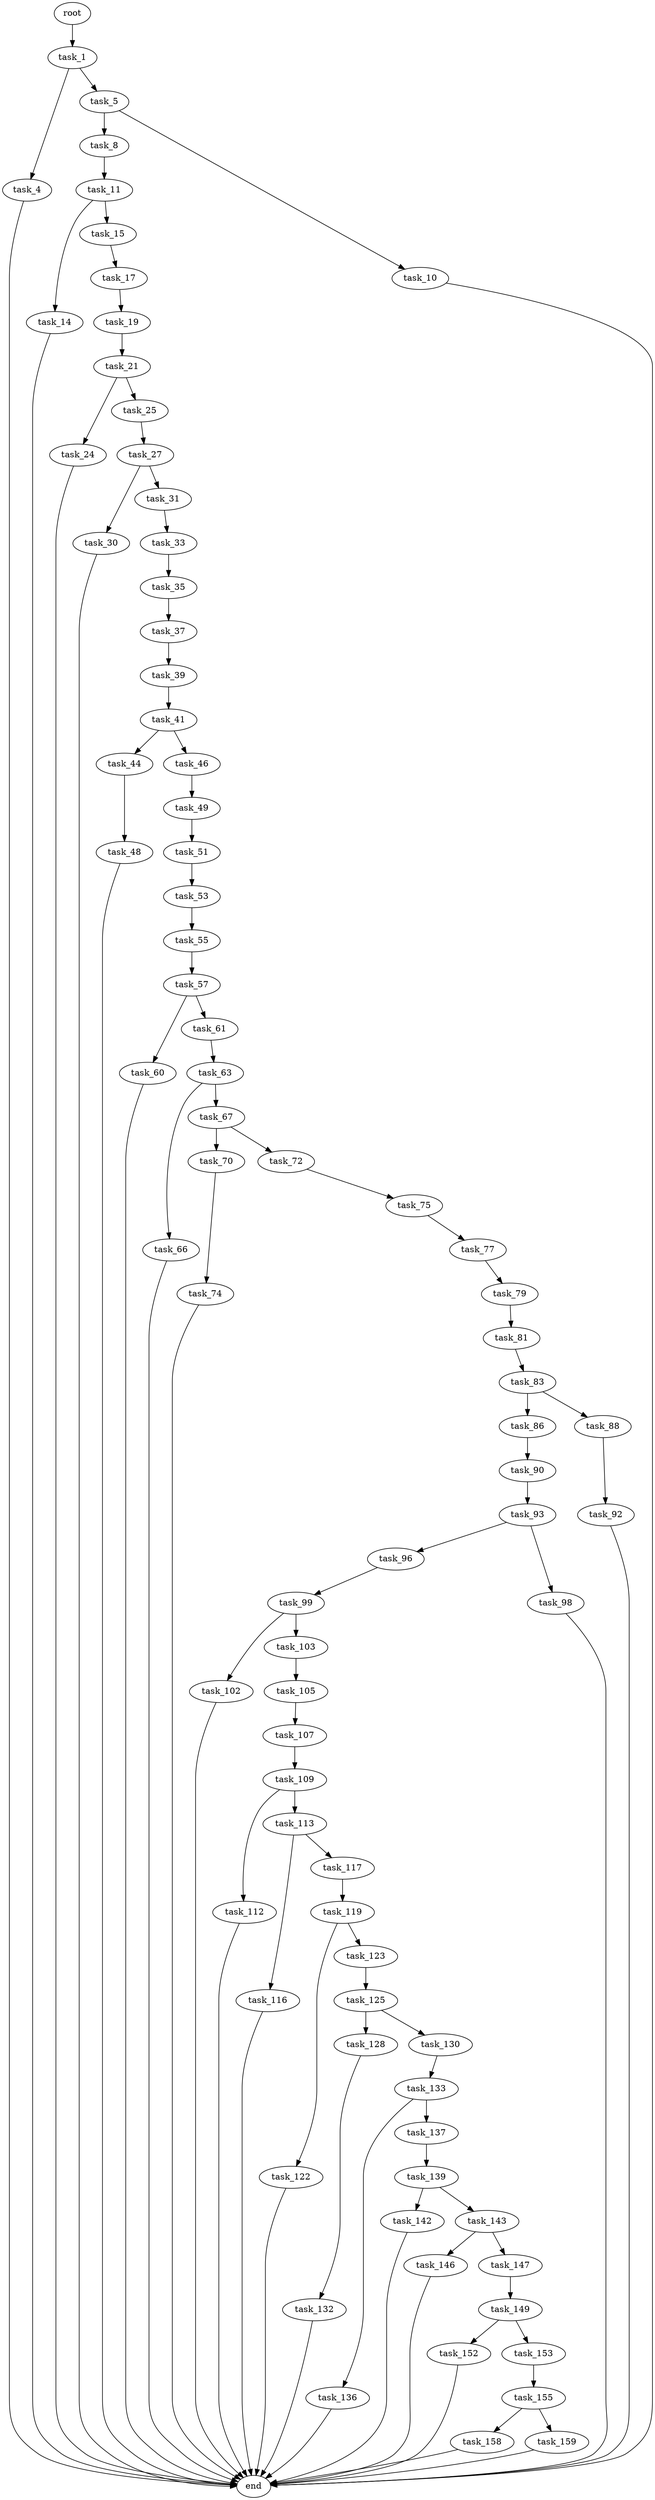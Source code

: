 digraph G {
  root [size="0.000000"];
  task_1 [size="68719476736.000000"];
  task_4 [size="368293445632.000000"];
  task_5 [size="549755813888.000000"];
  task_8 [size="1034203173080.000000"];
  task_10 [size="368293445632.000000"];
  task_11 [size="2695900361.000000"];
  task_14 [size="9861952548.000000"];
  task_15 [size="549755813888.000000"];
  task_17 [size="68495683706.000000"];
  task_19 [size="8589934592.000000"];
  task_21 [size="89266033942.000000"];
  task_24 [size="782757789696.000000"];
  task_25 [size="698342368651.000000"];
  task_27 [size="217863374022.000000"];
  task_30 [size="18678262517.000000"];
  task_31 [size="15239246858.000000"];
  task_33 [size="28991029248.000000"];
  task_35 [size="368857963219.000000"];
  task_37 [size="7849759014.000000"];
  task_39 [size="31793395782.000000"];
  task_41 [size="148089666497.000000"];
  task_44 [size="549755813888.000000"];
  task_46 [size="82682553097.000000"];
  task_48 [size="23073351022.000000"];
  task_49 [size="40688685393.000000"];
  task_51 [size="28991029248.000000"];
  task_53 [size="11528034977.000000"];
  task_55 [size="171112431029.000000"];
  task_57 [size="46531010774.000000"];
  task_60 [size="129420173791.000000"];
  task_61 [size="172422801098.000000"];
  task_63 [size="298051260645.000000"];
  task_66 [size="549755813888.000000"];
  task_67 [size="23662866174.000000"];
  task_70 [size="231928233984.000000"];
  task_72 [size="28991029248.000000"];
  task_74 [size="22376024850.000000"];
  task_75 [size="2305727452.000000"];
  task_77 [size="19107530439.000000"];
  task_79 [size="594227047508.000000"];
  task_81 [size="315968159356.000000"];
  task_83 [size="30211042312.000000"];
  task_86 [size="26710412569.000000"];
  task_88 [size="7896337137.000000"];
  task_90 [size="16403223529.000000"];
  task_92 [size="28991029248.000000"];
  task_93 [size="1480184469.000000"];
  task_96 [size="596849506087.000000"];
  task_98 [size="1073741824000.000000"];
  task_99 [size="549755813888.000000"];
  task_102 [size="585157438934.000000"];
  task_103 [size="12757923860.000000"];
  task_105 [size="28991029248.000000"];
  task_107 [size="8589934592.000000"];
  task_109 [size="33767668022.000000"];
  task_112 [size="58784933436.000000"];
  task_113 [size="23109168234.000000"];
  task_116 [size="53156221328.000000"];
  task_117 [size="21741151583.000000"];
  task_119 [size="231928233984.000000"];
  task_122 [size="1797977829.000000"];
  task_123 [size="1083156579098.000000"];
  task_125 [size="231928233984.000000"];
  task_128 [size="422854990590.000000"];
  task_130 [size="4428482054.000000"];
  task_132 [size="17238013218.000000"];
  task_133 [size="5026690717.000000"];
  task_136 [size="426125741101.000000"];
  task_137 [size="613915778678.000000"];
  task_139 [size="876333491655.000000"];
  task_142 [size="1825494845.000000"];
  task_143 [size="20550560379.000000"];
  task_146 [size="7810563473.000000"];
  task_147 [size="84553292266.000000"];
  task_149 [size="549755813888.000000"];
  task_152 [size="1129656804.000000"];
  task_153 [size="549755813888.000000"];
  task_155 [size="28991029248.000000"];
  task_158 [size="549755813888.000000"];
  task_159 [size="50184904572.000000"];
  end [size="0.000000"];

  root -> task_1 [size="1.000000"];
  task_1 -> task_4 [size="134217728.000000"];
  task_1 -> task_5 [size="134217728.000000"];
  task_4 -> end [size="1.000000"];
  task_5 -> task_8 [size="536870912.000000"];
  task_5 -> task_10 [size="536870912.000000"];
  task_8 -> task_11 [size="679477248.000000"];
  task_10 -> end [size="1.000000"];
  task_11 -> task_14 [size="134217728.000000"];
  task_11 -> task_15 [size="134217728.000000"];
  task_14 -> end [size="1.000000"];
  task_15 -> task_17 [size="536870912.000000"];
  task_17 -> task_19 [size="134217728.000000"];
  task_19 -> task_21 [size="33554432.000000"];
  task_21 -> task_24 [size="134217728.000000"];
  task_21 -> task_25 [size="134217728.000000"];
  task_24 -> end [size="1.000000"];
  task_25 -> task_27 [size="536870912.000000"];
  task_27 -> task_30 [size="301989888.000000"];
  task_27 -> task_31 [size="301989888.000000"];
  task_30 -> end [size="1.000000"];
  task_31 -> task_33 [size="301989888.000000"];
  task_33 -> task_35 [size="75497472.000000"];
  task_35 -> task_37 [size="301989888.000000"];
  task_37 -> task_39 [size="33554432.000000"];
  task_39 -> task_41 [size="679477248.000000"];
  task_41 -> task_44 [size="301989888.000000"];
  task_41 -> task_46 [size="301989888.000000"];
  task_44 -> task_48 [size="536870912.000000"];
  task_46 -> task_49 [size="301989888.000000"];
  task_48 -> end [size="1.000000"];
  task_49 -> task_51 [size="33554432.000000"];
  task_51 -> task_53 [size="75497472.000000"];
  task_53 -> task_55 [size="536870912.000000"];
  task_55 -> task_57 [size="209715200.000000"];
  task_57 -> task_60 [size="33554432.000000"];
  task_57 -> task_61 [size="33554432.000000"];
  task_60 -> end [size="1.000000"];
  task_61 -> task_63 [size="134217728.000000"];
  task_63 -> task_66 [size="679477248.000000"];
  task_63 -> task_67 [size="679477248.000000"];
  task_66 -> end [size="1.000000"];
  task_67 -> task_70 [size="838860800.000000"];
  task_67 -> task_72 [size="838860800.000000"];
  task_70 -> task_74 [size="301989888.000000"];
  task_72 -> task_75 [size="75497472.000000"];
  task_74 -> end [size="1.000000"];
  task_75 -> task_77 [size="209715200.000000"];
  task_77 -> task_79 [size="838860800.000000"];
  task_79 -> task_81 [size="411041792.000000"];
  task_81 -> task_83 [size="301989888.000000"];
  task_83 -> task_86 [size="679477248.000000"];
  task_83 -> task_88 [size="679477248.000000"];
  task_86 -> task_90 [size="134217728.000000"];
  task_88 -> task_92 [size="411041792.000000"];
  task_90 -> task_93 [size="536870912.000000"];
  task_92 -> end [size="1.000000"];
  task_93 -> task_96 [size="33554432.000000"];
  task_93 -> task_98 [size="33554432.000000"];
  task_96 -> task_99 [size="411041792.000000"];
  task_98 -> end [size="1.000000"];
  task_99 -> task_102 [size="536870912.000000"];
  task_99 -> task_103 [size="536870912.000000"];
  task_102 -> end [size="1.000000"];
  task_103 -> task_105 [size="411041792.000000"];
  task_105 -> task_107 [size="75497472.000000"];
  task_107 -> task_109 [size="33554432.000000"];
  task_109 -> task_112 [size="679477248.000000"];
  task_109 -> task_113 [size="679477248.000000"];
  task_112 -> end [size="1.000000"];
  task_113 -> task_116 [size="838860800.000000"];
  task_113 -> task_117 [size="838860800.000000"];
  task_116 -> end [size="1.000000"];
  task_117 -> task_119 [size="411041792.000000"];
  task_119 -> task_122 [size="301989888.000000"];
  task_119 -> task_123 [size="301989888.000000"];
  task_122 -> end [size="1.000000"];
  task_123 -> task_125 [size="838860800.000000"];
  task_125 -> task_128 [size="301989888.000000"];
  task_125 -> task_130 [size="301989888.000000"];
  task_128 -> task_132 [size="301989888.000000"];
  task_130 -> task_133 [size="75497472.000000"];
  task_132 -> end [size="1.000000"];
  task_133 -> task_136 [size="301989888.000000"];
  task_133 -> task_137 [size="301989888.000000"];
  task_136 -> end [size="1.000000"];
  task_137 -> task_139 [size="838860800.000000"];
  task_139 -> task_142 [size="536870912.000000"];
  task_139 -> task_143 [size="536870912.000000"];
  task_142 -> end [size="1.000000"];
  task_143 -> task_146 [size="411041792.000000"];
  task_143 -> task_147 [size="411041792.000000"];
  task_146 -> end [size="1.000000"];
  task_147 -> task_149 [size="301989888.000000"];
  task_149 -> task_152 [size="536870912.000000"];
  task_149 -> task_153 [size="536870912.000000"];
  task_152 -> end [size="1.000000"];
  task_153 -> task_155 [size="536870912.000000"];
  task_155 -> task_158 [size="75497472.000000"];
  task_155 -> task_159 [size="75497472.000000"];
  task_158 -> end [size="1.000000"];
  task_159 -> end [size="1.000000"];
}
